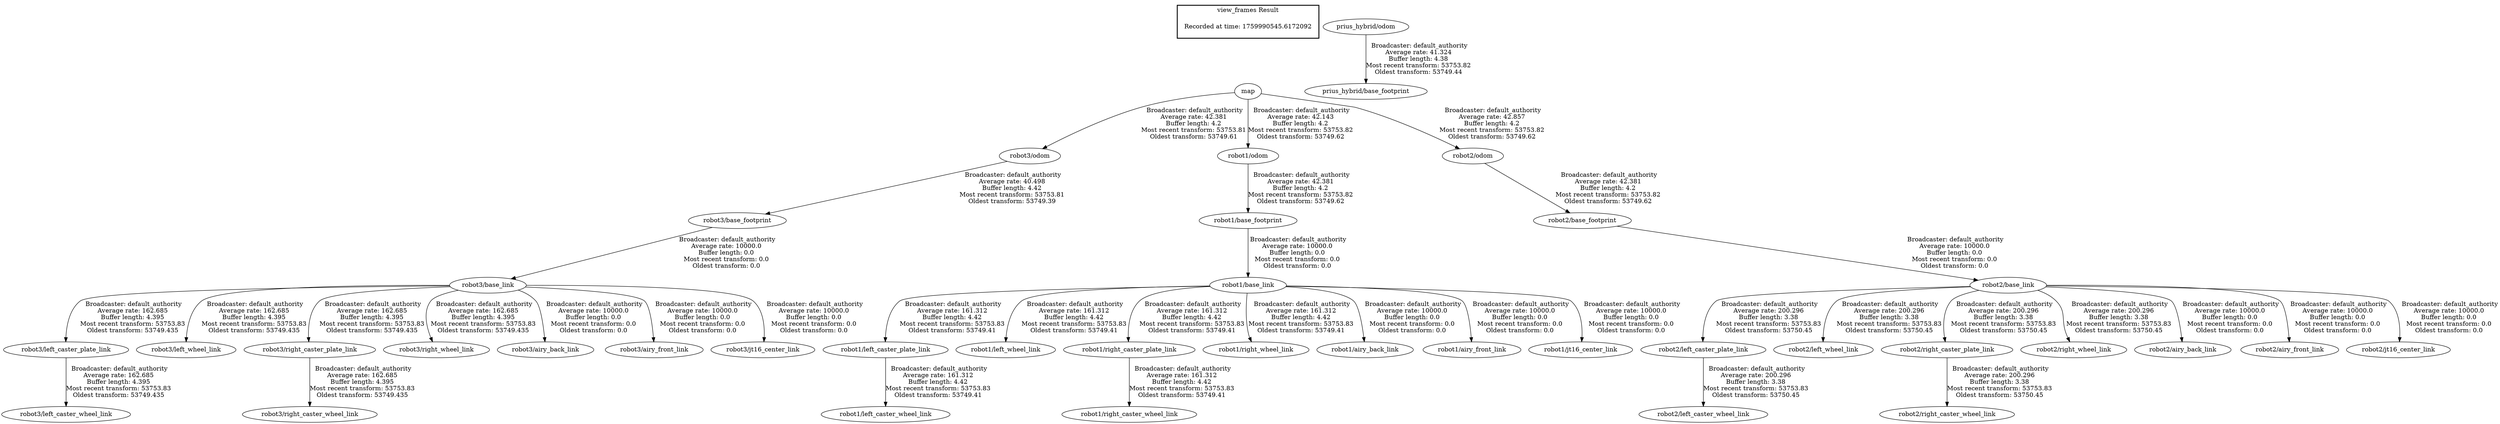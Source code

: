 digraph G {
"robot3/odom" -> "robot3/base_footprint"[label=" Broadcaster: default_authority\nAverage rate: 40.498\nBuffer length: 4.42\nMost recent transform: 53753.81\nOldest transform: 53749.39\n"];
"map" -> "robot3/odom"[label=" Broadcaster: default_authority\nAverage rate: 42.381\nBuffer length: 4.2\nMost recent transform: 53753.81\nOldest transform: 53749.61\n"];
"robot1/base_link" -> "robot1/left_caster_plate_link"[label=" Broadcaster: default_authority\nAverage rate: 161.312\nBuffer length: 4.42\nMost recent transform: 53753.83\nOldest transform: 53749.41\n"];
"robot1/base_footprint" -> "robot1/base_link"[label=" Broadcaster: default_authority\nAverage rate: 10000.0\nBuffer length: 0.0\nMost recent transform: 0.0\nOldest transform: 0.0\n"];
"robot1/left_caster_plate_link" -> "robot1/left_caster_wheel_link"[label=" Broadcaster: default_authority\nAverage rate: 161.312\nBuffer length: 4.42\nMost recent transform: 53753.83\nOldest transform: 53749.41\n"];
"robot1/base_link" -> "robot1/left_wheel_link"[label=" Broadcaster: default_authority\nAverage rate: 161.312\nBuffer length: 4.42\nMost recent transform: 53753.83\nOldest transform: 53749.41\n"];
"robot1/base_link" -> "robot1/right_caster_plate_link"[label=" Broadcaster: default_authority\nAverage rate: 161.312\nBuffer length: 4.42\nMost recent transform: 53753.83\nOldest transform: 53749.41\n"];
"robot1/right_caster_plate_link" -> "robot1/right_caster_wheel_link"[label=" Broadcaster: default_authority\nAverage rate: 161.312\nBuffer length: 4.42\nMost recent transform: 53753.83\nOldest transform: 53749.41\n"];
"robot1/base_link" -> "robot1/right_wheel_link"[label=" Broadcaster: default_authority\nAverage rate: 161.312\nBuffer length: 4.42\nMost recent transform: 53753.83\nOldest transform: 53749.41\n"];
"robot3/base_link" -> "robot3/left_caster_plate_link"[label=" Broadcaster: default_authority\nAverage rate: 162.685\nBuffer length: 4.395\nMost recent transform: 53753.83\nOldest transform: 53749.435\n"];
"robot3/base_footprint" -> "robot3/base_link"[label=" Broadcaster: default_authority\nAverage rate: 10000.0\nBuffer length: 0.0\nMost recent transform: 0.0\nOldest transform: 0.0\n"];
"robot3/left_caster_plate_link" -> "robot3/left_caster_wheel_link"[label=" Broadcaster: default_authority\nAverage rate: 162.685\nBuffer length: 4.395\nMost recent transform: 53753.83\nOldest transform: 53749.435\n"];
"robot3/base_link" -> "robot3/left_wheel_link"[label=" Broadcaster: default_authority\nAverage rate: 162.685\nBuffer length: 4.395\nMost recent transform: 53753.83\nOldest transform: 53749.435\n"];
"robot3/base_link" -> "robot3/right_caster_plate_link"[label=" Broadcaster: default_authority\nAverage rate: 162.685\nBuffer length: 4.395\nMost recent transform: 53753.83\nOldest transform: 53749.435\n"];
"robot3/right_caster_plate_link" -> "robot3/right_caster_wheel_link"[label=" Broadcaster: default_authority\nAverage rate: 162.685\nBuffer length: 4.395\nMost recent transform: 53753.83\nOldest transform: 53749.435\n"];
"robot3/base_link" -> "robot3/right_wheel_link"[label=" Broadcaster: default_authority\nAverage rate: 162.685\nBuffer length: 4.395\nMost recent transform: 53753.83\nOldest transform: 53749.435\n"];
"prius_hybrid/odom" -> "prius_hybrid/base_footprint"[label=" Broadcaster: default_authority\nAverage rate: 41.324\nBuffer length: 4.38\nMost recent transform: 53753.82\nOldest transform: 53749.44\n"];
"robot1/odom" -> "robot1/base_footprint"[label=" Broadcaster: default_authority\nAverage rate: 42.381\nBuffer length: 4.2\nMost recent transform: 53753.82\nOldest transform: 53749.62\n"];
"map" -> "robot1/odom"[label=" Broadcaster: default_authority\nAverage rate: 42.143\nBuffer length: 4.2\nMost recent transform: 53753.82\nOldest transform: 53749.62\n"];
"robot2/odom" -> "robot2/base_footprint"[label=" Broadcaster: default_authority\nAverage rate: 42.381\nBuffer length: 4.2\nMost recent transform: 53753.82\nOldest transform: 53749.62\n"];
"map" -> "robot2/odom"[label=" Broadcaster: default_authority\nAverage rate: 42.857\nBuffer length: 4.2\nMost recent transform: 53753.82\nOldest transform: 53749.62\n"];
"robot1/base_link" -> "robot1/airy_back_link"[label=" Broadcaster: default_authority\nAverage rate: 10000.0\nBuffer length: 0.0\nMost recent transform: 0.0\nOldest transform: 0.0\n"];
"robot1/base_link" -> "robot1/airy_front_link"[label=" Broadcaster: default_authority\nAverage rate: 10000.0\nBuffer length: 0.0\nMost recent transform: 0.0\nOldest transform: 0.0\n"];
"robot1/base_link" -> "robot1/jt16_center_link"[label=" Broadcaster: default_authority\nAverage rate: 10000.0\nBuffer length: 0.0\nMost recent transform: 0.0\nOldest transform: 0.0\n"];
"robot3/base_link" -> "robot3/airy_back_link"[label=" Broadcaster: default_authority\nAverage rate: 10000.0\nBuffer length: 0.0\nMost recent transform: 0.0\nOldest transform: 0.0\n"];
"robot3/base_link" -> "robot3/airy_front_link"[label=" Broadcaster: default_authority\nAverage rate: 10000.0\nBuffer length: 0.0\nMost recent transform: 0.0\nOldest transform: 0.0\n"];
"robot3/base_link" -> "robot3/jt16_center_link"[label=" Broadcaster: default_authority\nAverage rate: 10000.0\nBuffer length: 0.0\nMost recent transform: 0.0\nOldest transform: 0.0\n"];
"robot2/base_link" -> "robot2/left_caster_plate_link"[label=" Broadcaster: default_authority\nAverage rate: 200.296\nBuffer length: 3.38\nMost recent transform: 53753.83\nOldest transform: 53750.45\n"];
"robot2/base_footprint" -> "robot2/base_link"[label=" Broadcaster: default_authority\nAverage rate: 10000.0\nBuffer length: 0.0\nMost recent transform: 0.0\nOldest transform: 0.0\n"];
"robot2/left_caster_plate_link" -> "robot2/left_caster_wheel_link"[label=" Broadcaster: default_authority\nAverage rate: 200.296\nBuffer length: 3.38\nMost recent transform: 53753.83\nOldest transform: 53750.45\n"];
"robot2/base_link" -> "robot2/left_wheel_link"[label=" Broadcaster: default_authority\nAverage rate: 200.296\nBuffer length: 3.38\nMost recent transform: 53753.83\nOldest transform: 53750.45\n"];
"robot2/base_link" -> "robot2/right_caster_plate_link"[label=" Broadcaster: default_authority\nAverage rate: 200.296\nBuffer length: 3.38\nMost recent transform: 53753.83\nOldest transform: 53750.45\n"];
"robot2/right_caster_plate_link" -> "robot2/right_caster_wheel_link"[label=" Broadcaster: default_authority\nAverage rate: 200.296\nBuffer length: 3.38\nMost recent transform: 53753.83\nOldest transform: 53750.45\n"];
"robot2/base_link" -> "robot2/right_wheel_link"[label=" Broadcaster: default_authority\nAverage rate: 200.296\nBuffer length: 3.38\nMost recent transform: 53753.83\nOldest transform: 53750.45\n"];
"robot2/base_link" -> "robot2/airy_back_link"[label=" Broadcaster: default_authority\nAverage rate: 10000.0\nBuffer length: 0.0\nMost recent transform: 0.0\nOldest transform: 0.0\n"];
"robot2/base_link" -> "robot2/airy_front_link"[label=" Broadcaster: default_authority\nAverage rate: 10000.0\nBuffer length: 0.0\nMost recent transform: 0.0\nOldest transform: 0.0\n"];
"robot2/base_link" -> "robot2/jt16_center_link"[label=" Broadcaster: default_authority\nAverage rate: 10000.0\nBuffer length: 0.0\nMost recent transform: 0.0\nOldest transform: 0.0\n"];
edge [style=invis];
 subgraph cluster_legend { style=bold; color=black; label ="view_frames Result";
"Recorded at time: 1759990545.6172092"[ shape=plaintext ] ;
}->"map";
}
